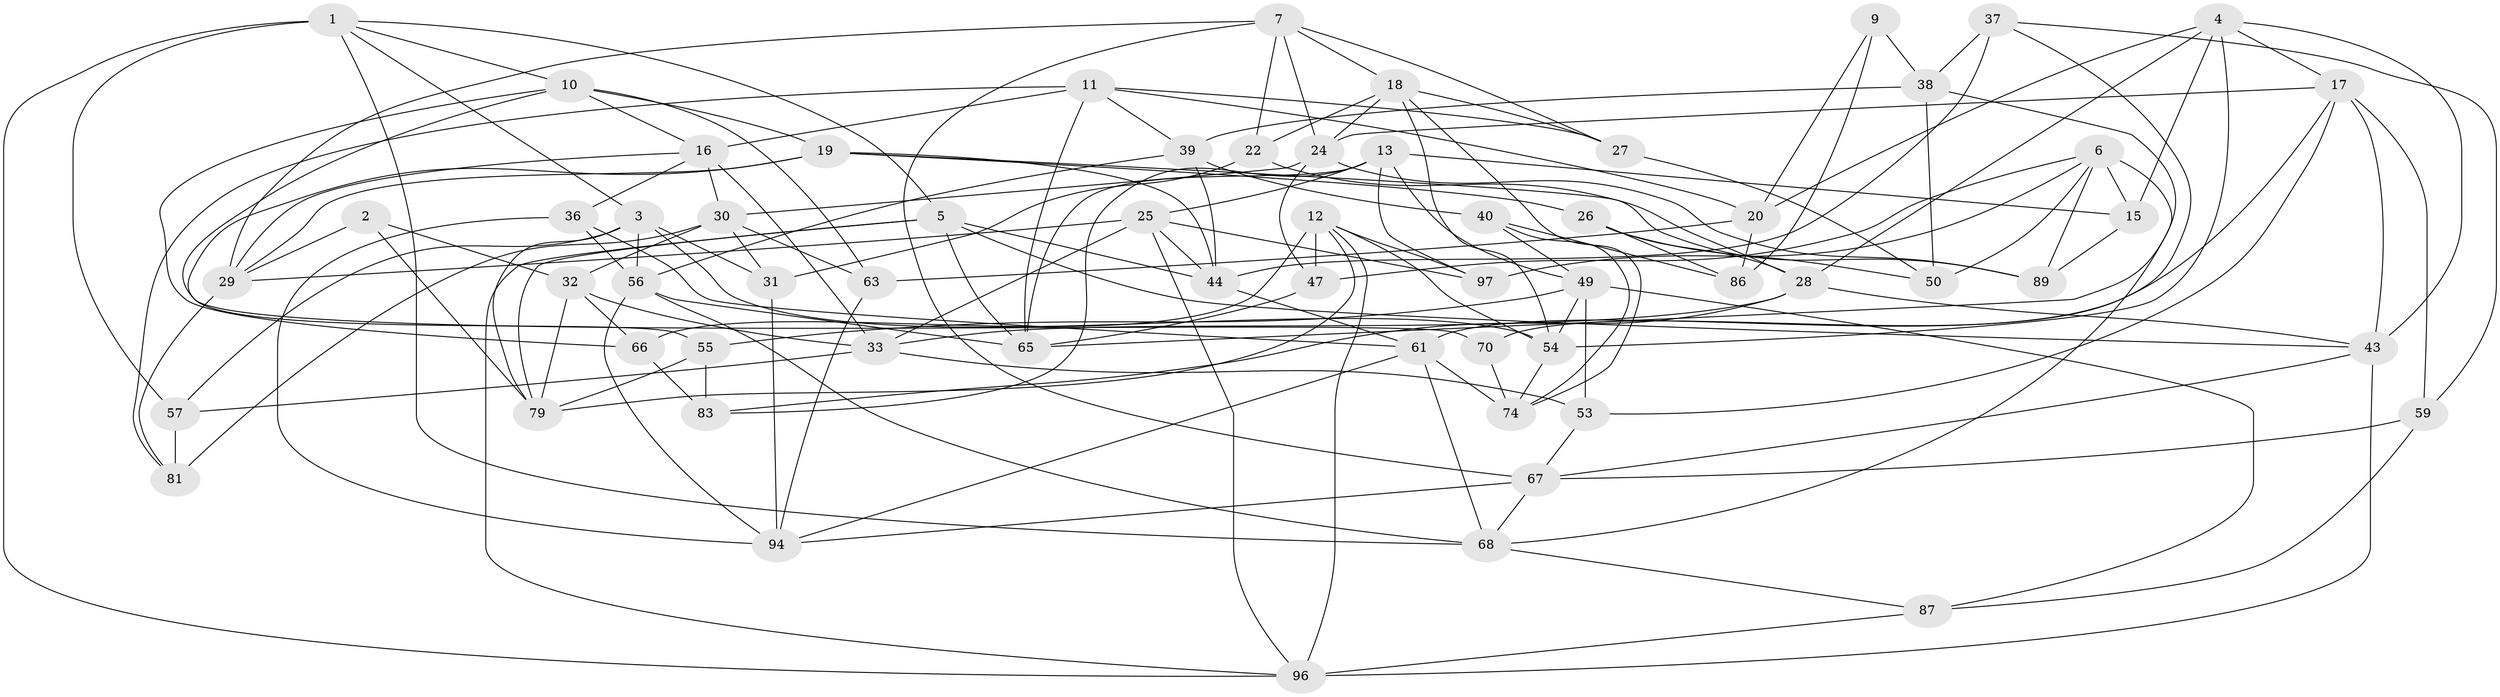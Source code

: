 // original degree distribution, {4: 1.0}
// Generated by graph-tools (version 1.1) at 2025/39/02/21/25 10:39:00]
// undirected, 62 vertices, 157 edges
graph export_dot {
graph [start="1"]
  node [color=gray90,style=filled];
  1 [super="+62"];
  2;
  3 [super="+23"];
  4 [super="+99"];
  5 [super="+8"];
  6 [super="+46"];
  7 [super="+75"];
  9;
  10 [super="+71"];
  11 [super="+45"];
  12 [super="+85"];
  13 [super="+14"];
  15;
  16 [super="+21"];
  17 [super="+34"];
  18 [super="+48"];
  19 [super="+77"];
  20 [super="+69"];
  22;
  24 [super="+60"];
  25 [super="+92"];
  26;
  27;
  28 [super="+41"];
  29 [super="+76"];
  30 [super="+42"];
  31;
  32 [super="+52"];
  33 [super="+35"];
  36;
  37;
  38 [super="+72"];
  39 [super="+91"];
  40;
  43 [super="+78"];
  44 [super="+51"];
  47;
  49 [super="+64"];
  50;
  53;
  54 [super="+58"];
  55;
  56 [super="+73"];
  57;
  59;
  61 [super="+82"];
  63;
  65 [super="+80"];
  66;
  67 [super="+93"];
  68 [super="+90"];
  70;
  74 [super="+88"];
  79 [super="+84"];
  81;
  83;
  86 [super="+100"];
  87;
  89;
  94 [super="+95"];
  96 [super="+98"];
  97;
  1 -- 57;
  1 -- 96;
  1 -- 10;
  1 -- 5;
  1 -- 3;
  1 -- 68;
  2 -- 32 [weight=2];
  2 -- 79;
  2 -- 29;
  3 -- 31;
  3 -- 54;
  3 -- 79;
  3 -- 56;
  3 -- 57;
  4 -- 54;
  4 -- 20;
  4 -- 17;
  4 -- 43;
  4 -- 28;
  4 -- 15;
  5 -- 44;
  5 -- 65;
  5 -- 43;
  5 -- 79;
  5 -- 96;
  6 -- 97;
  6 -- 68;
  6 -- 15;
  6 -- 89;
  6 -- 50;
  6 -- 47;
  7 -- 24;
  7 -- 22;
  7 -- 29;
  7 -- 18;
  7 -- 67;
  7 -- 27;
  9 -- 38;
  9 -- 20;
  9 -- 86 [weight=2];
  10 -- 63;
  10 -- 66;
  10 -- 19;
  10 -- 70;
  10 -- 16;
  11 -- 27;
  11 -- 16;
  11 -- 81;
  11 -- 65;
  11 -- 20;
  11 -- 39;
  12 -- 66;
  12 -- 97;
  12 -- 47;
  12 -- 54;
  12 -- 79;
  12 -- 96;
  13 -- 49;
  13 -- 15;
  13 -- 97;
  13 -- 25;
  13 -- 83;
  13 -- 65;
  15 -- 89;
  16 -- 33;
  16 -- 29;
  16 -- 36;
  16 -- 30;
  17 -- 43;
  17 -- 53;
  17 -- 59;
  17 -- 24;
  17 -- 61;
  18 -- 22;
  18 -- 74;
  18 -- 27;
  18 -- 54;
  18 -- 24;
  19 -- 26;
  19 -- 89;
  19 -- 44;
  19 -- 29;
  19 -- 55;
  20 -- 63;
  20 -- 86 [weight=2];
  22 -- 31;
  22 -- 28;
  24 -- 47;
  24 -- 89;
  24 -- 30;
  25 -- 96;
  25 -- 29;
  25 -- 97;
  25 -- 33;
  25 -- 44;
  26 -- 50;
  26 -- 86;
  26 -- 28;
  27 -- 50;
  28 -- 43;
  28 -- 83;
  28 -- 33;
  29 -- 81;
  30 -- 63;
  30 -- 31;
  30 -- 32;
  30 -- 81;
  31 -- 94;
  32 -- 66;
  32 -- 79;
  32 -- 33;
  33 -- 57;
  33 -- 53;
  36 -- 56;
  36 -- 94;
  36 -- 61;
  37 -- 70;
  37 -- 59;
  37 -- 38;
  37 -- 44;
  38 -- 39 [weight=2];
  38 -- 50;
  38 -- 65;
  39 -- 44;
  39 -- 56;
  39 -- 40;
  40 -- 49;
  40 -- 86;
  40 -- 74;
  43 -- 96;
  43 -- 67;
  44 -- 61;
  47 -- 65;
  49 -- 54;
  49 -- 87;
  49 -- 53;
  49 -- 55;
  53 -- 67;
  54 -- 74;
  55 -- 79;
  55 -- 83;
  56 -- 94;
  56 -- 68;
  56 -- 65;
  57 -- 81;
  59 -- 87;
  59 -- 67;
  61 -- 68;
  61 -- 94;
  61 -- 74;
  63 -- 94;
  66 -- 83;
  67 -- 68;
  67 -- 94;
  68 -- 87;
  70 -- 74 [weight=2];
  87 -- 96;
}
